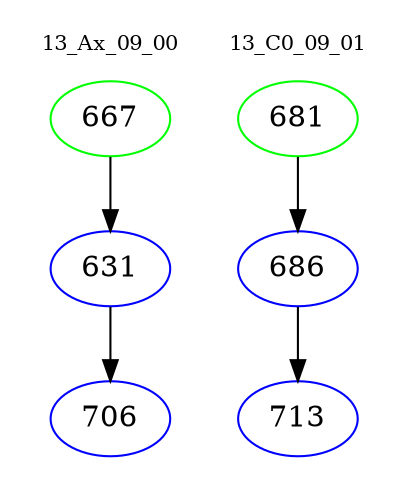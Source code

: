 digraph{
subgraph cluster_0 {
color = white
label = "13_Ax_09_00";
fontsize=10;
T0_667 [label="667", color="green"]
T0_667 -> T0_631 [color="black"]
T0_631 [label="631", color="blue"]
T0_631 -> T0_706 [color="black"]
T0_706 [label="706", color="blue"]
}
subgraph cluster_1 {
color = white
label = "13_C0_09_01";
fontsize=10;
T1_681 [label="681", color="green"]
T1_681 -> T1_686 [color="black"]
T1_686 [label="686", color="blue"]
T1_686 -> T1_713 [color="black"]
T1_713 [label="713", color="blue"]
}
}
